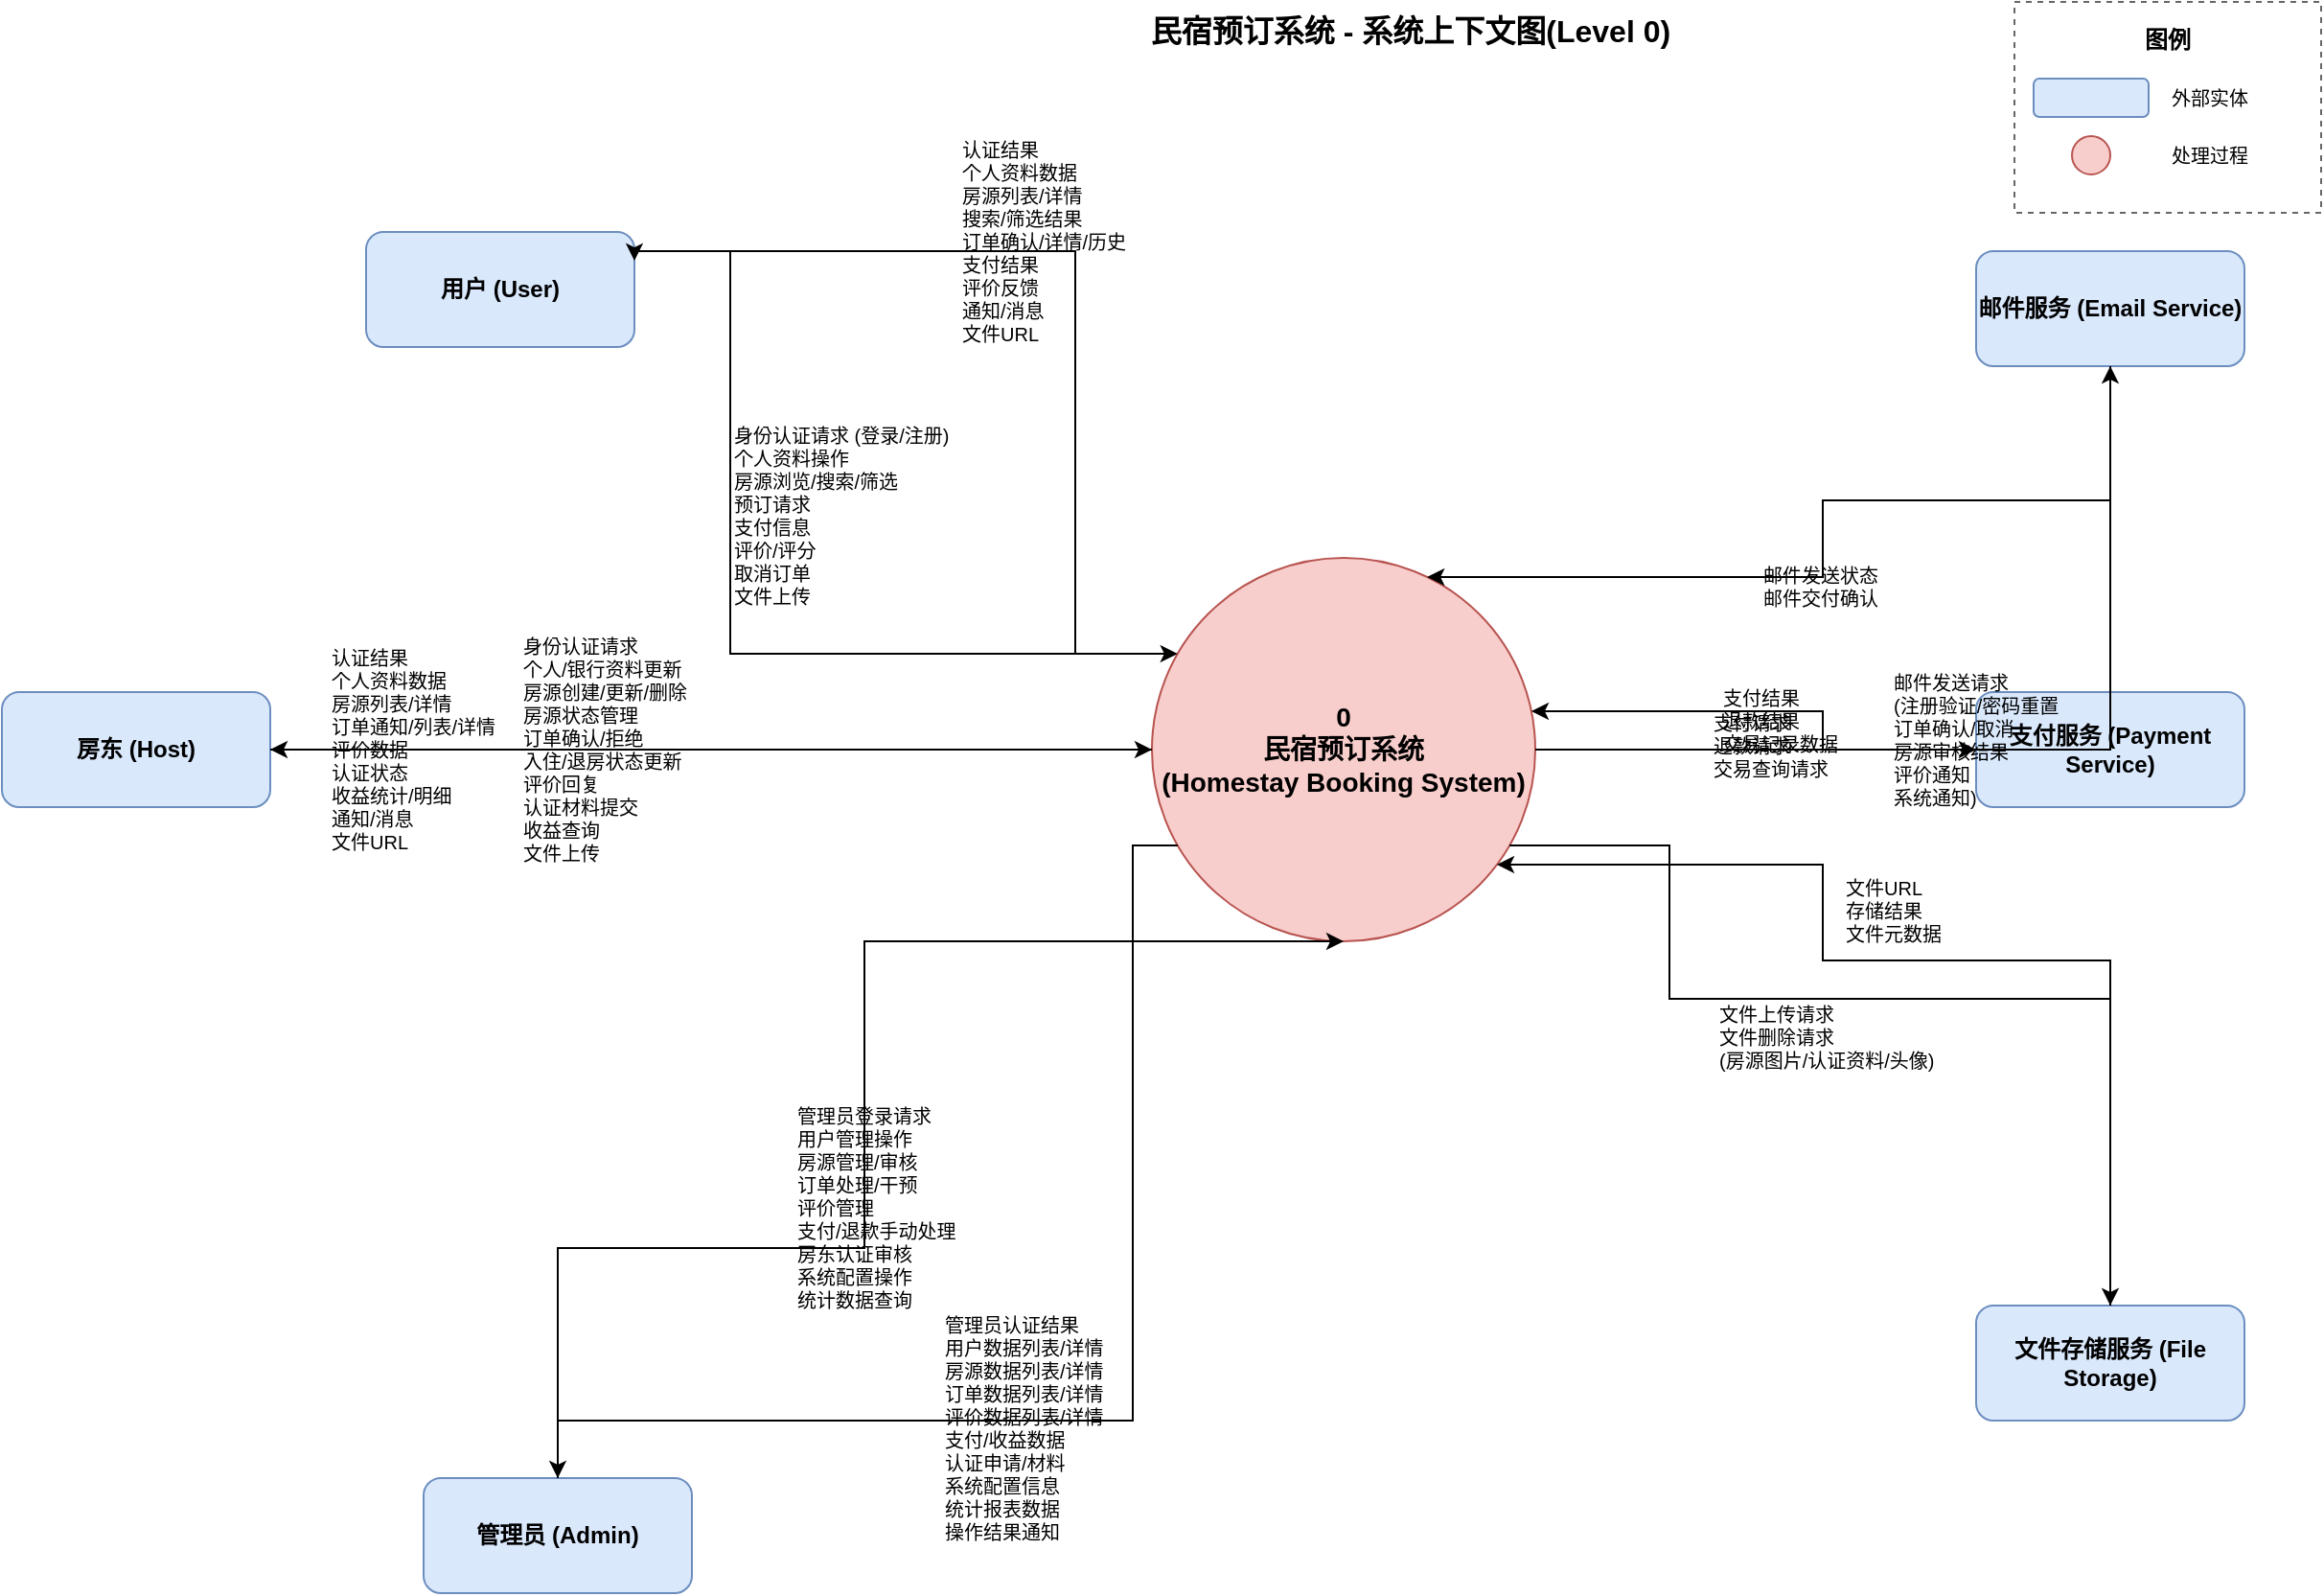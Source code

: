 <mxfile version="26.2.2">
  <diagram id="level0_context_diagram" name="系统上下文图">
    <mxGraphModel dx="2381" dy="719" grid="1" gridSize="10" guides="1" tooltips="1" connect="1" arrows="1" fold="1" page="1" pageScale="1" pageWidth="1169" pageHeight="827" math="0" shadow="0">
      <root>
        <mxCell id="0" />
        <mxCell id="1" parent="0" />
        <mxCell id="process-system" value="0&#xa;民宿预订系统&#xa;(Homestay Booking System)" style="ellipse;whiteSpace=wrap;html=1;aspect=fixed;fontSize=14;fontStyle=1;verticalAlign=middle;fillColor=#f8cecc;strokeColor=#b85450;" parent="1" vertex="1">
          <mxGeometry x="450" y="320" width="200" height="200" as="geometry" />
        </mxCell>
        <mxCell id="entity-user" value="用户 (User)" style="shape=rectangle;rounded=1;whiteSpace=wrap;html=1;fontSize=12;fontStyle=1;fillColor=#dae8fc;strokeColor=#6c8ebf;" parent="1" vertex="1">
          <mxGeometry x="40" y="150" width="140" height="60" as="geometry" />
        </mxCell>
        <mxCell id="entity-host" value="房东 (Host)" style="shape=rectangle;rounded=1;whiteSpace=wrap;html=1;fontSize=12;fontStyle=1;fillColor=#dae8fc;strokeColor=#6c8ebf;" parent="1" vertex="1">
          <mxGeometry x="-150" y="390" width="140" height="60" as="geometry" />
        </mxCell>
        <mxCell id="entity-admin" value="管理员 (Admin)" style="shape=rectangle;rounded=1;whiteSpace=wrap;html=1;fontSize=12;fontStyle=1;fillColor=#dae8fc;strokeColor=#6c8ebf;" parent="1" vertex="1">
          <mxGeometry x="70" y="800" width="140" height="60" as="geometry" />
        </mxCell>
        <mxCell id="entity-email" value="邮件服务 (Email Service)" style="shape=rectangle;rounded=1;whiteSpace=wrap;html=1;fontSize=12;fontStyle=1;fillColor=#dae8fc;strokeColor=#6c8ebf;" parent="1" vertex="1">
          <mxGeometry x="880" y="160" width="140" height="60" as="geometry" />
        </mxCell>
        <mxCell id="entity-payment" value="支付服务 (Payment Service)" style="shape=rectangle;rounded=1;whiteSpace=wrap;html=1;fontSize=12;fontStyle=1;fillColor=#dae8fc;strokeColor=#6c8ebf;" parent="1" vertex="1">
          <mxGeometry x="880" y="390" width="140" height="60" as="geometry" />
        </mxCell>
        <mxCell id="entity-storage" value="文件存储服务 (File Storage)" style="shape=rectangle;rounded=1;whiteSpace=wrap;html=1;fontSize=12;fontStyle=1;fillColor=#dae8fc;strokeColor=#6c8ebf;" parent="1" vertex="1">
          <mxGeometry x="880" y="710" width="140" height="60" as="geometry" />
        </mxCell>
        <mxCell id="df-user-input-edge" value="" style="edgeStyle=orthogonalEdgeStyle;rounded=0;orthogonalLoop=1;jettySize=auto;html=1;endArrow=classic;endFill=1;" parent="1" source="entity-user" target="process-system" edge="1">
          <mxGeometry relative="1" as="geometry">
            <Array as="points">
              <mxPoint x="230" y="160" />
              <mxPoint x="230" y="370" />
            </Array>
          </mxGeometry>
        </mxCell>
        <mxCell id="df-user-input-label" value="身份认证请求 (登录/注册)&#xa;个人资料操作&#xa;房源浏览/搜索/筛选&#xa;预订请求&#xa;支付信息&#xa;评价/评分&#xa;取消订单&#xa;文件上传" style="edgeLabel;html=1;align=left;verticalAlign=middle;resizable=0;points=[];fontSize=10;labelBackgroundColor=none;" parent="df-user-input-edge" vertex="1" connectable="0">
          <mxGeometry x="-0.3" y="-1" relative="1" as="geometry">
            <mxPoint x="1" y="15" as="offset" />
          </mxGeometry>
        </mxCell>
        <mxCell id="df-user-output-edge" value="" style="edgeStyle=orthogonalEdgeStyle;rounded=0;orthogonalLoop=1;jettySize=auto;html=1;endArrow=classic;endFill=1;entryX=1;entryY=0.25;entryDx=0;entryDy=0;" parent="1" target="entity-user" edge="1">
          <mxGeometry relative="1" as="geometry">
            <Array as="points">
              <mxPoint x="410" y="370" />
              <mxPoint x="410" y="160" />
              <mxPoint x="180" y="160" />
            </Array>
            <mxPoint x="460" y="370" as="sourcePoint" />
            <mxPoint x="300" y="159.999" as="targetPoint" />
          </mxGeometry>
        </mxCell>
        <mxCell id="df-user-output-label" value="认证结果&#xa;个人资料数据&#xa;房源列表/详情&#xa;搜索/筛选结果&#xa;订单确认/详情/历史&#xa;支付结果&#xa;评价反馈&#xa;通知/消息&#xa;文件URL" style="edgeLabel;html=1;align=left;verticalAlign=middle;resizable=0;points=[];fontSize=10;labelBackgroundColor=none;" parent="df-user-output-edge" vertex="1" connectable="0">
          <mxGeometry x="0.3" relative="1" as="geometry">
            <mxPoint x="1" y="-5" as="offset" />
          </mxGeometry>
        </mxCell>
        <mxCell id="df-host-input-edge" value="" style="edgeStyle=orthogonalEdgeStyle;rounded=0;orthogonalLoop=1;jettySize=auto;html=1;endArrow=classic;endFill=1;" parent="1" source="entity-host" target="process-system" edge="1">
          <mxGeometry relative="1" as="geometry" />
        </mxCell>
        <mxCell id="df-host-input-label" value="身份认证请求&#xa;个人/银行资料更新&#xa;房源创建/更新/删除&#xa;房源状态管理&#xa;订单确认/拒绝&#xa;入住/退房状态更新&#xa;评价回复&#xa;认证材料提交&#xa;收益查询&#xa;文件上传" style="edgeLabel;html=1;align=left;verticalAlign=middle;resizable=0;points=[];fontSize=10;labelBackgroundColor=none;" parent="df-host-input-edge" vertex="1" connectable="0">
          <mxGeometry x="-0.5" y="1" relative="1" as="geometry">
            <mxPoint x="15" y="1" as="offset" />
          </mxGeometry>
        </mxCell>
        <mxCell id="df-host-output-edge" value="" style="edgeStyle=orthogonalEdgeStyle;rounded=0;orthogonalLoop=1;jettySize=auto;html=1;endArrow=classic;endFill=1;" parent="1" source="process-system" target="entity-host" edge="1">
          <mxGeometry relative="1" as="geometry">
            <Array as="points">
              <mxPoint x="350" y="420" />
            </Array>
          </mxGeometry>
        </mxCell>
        <mxCell id="df-host-output-label" value="认证结果&#xa;个人资料数据&#xa;房源列表/详情&#xa;订单通知/列表/详情&#xa;评价数据&#xa;认证状态&#xa;收益统计/明细&#xa;通知/消息&#xa;文件URL" style="edgeLabel;html=1;align=left;verticalAlign=middle;resizable=0;points=[];fontSize=10;labelBackgroundColor=none;" parent="df-host-output-edge" vertex="1" connectable="0">
          <mxGeometry x="0.5" relative="1" as="geometry">
            <mxPoint x="-85" as="offset" />
          </mxGeometry>
        </mxCell>
        <mxCell id="df-admin-input-edge" value="" style="edgeStyle=orthogonalEdgeStyle;rounded=0;orthogonalLoop=1;jettySize=auto;html=1;endArrow=classic;endFill=1;" parent="1" source="entity-admin" target="process-system" edge="1">
          <mxGeometry relative="1" as="geometry">
            <Array as="points">
              <mxPoint x="140" y="680" />
              <mxPoint x="300" y="680" />
              <mxPoint x="300" y="520" />
            </Array>
          </mxGeometry>
        </mxCell>
        <mxCell id="df-admin-input-label" value="管理员登录请求&#xa;用户管理操作&#xa;房源管理/审核&#xa;订单处理/干预&#xa;评价管理&#xa;支付/退款手动处理&#xa;房东认证审核&#xa;系统配置操作&#xa;统计数据查询" style="edgeLabel;html=1;align=left;verticalAlign=middle;resizable=0;points=[];fontSize=10;labelBackgroundColor=none;" parent="df-admin-input-edge" vertex="1" connectable="0">
          <mxGeometry x="-0.3" y="1" relative="1" as="geometry">
            <mxPoint x="1" y="-20" as="offset" />
          </mxGeometry>
        </mxCell>
        <mxCell id="df-admin-output-edge" value="" style="edgeStyle=orthogonalEdgeStyle;rounded=0;orthogonalLoop=1;jettySize=auto;html=1;endArrow=classic;endFill=1;" parent="1" source="process-system" target="entity-admin" edge="1">
          <mxGeometry relative="1" as="geometry">
            <Array as="points">
              <mxPoint x="440" y="470" />
              <mxPoint x="440" y="770" />
              <mxPoint x="140" y="770" />
            </Array>
          </mxGeometry>
        </mxCell>
        <mxCell id="df-admin-output-label" value="管理员认证结果&#xa;用户数据列表/详情&#xa;房源数据列表/详情&#xa;订单数据列表/详情&#xa;评价数据列表/详情&#xa;支付/收益数据&#xa;认证申请/材料&#xa;系统配置信息&#xa;统计报表数据&#xa;操作结果通知" style="edgeLabel;html=1;align=left;verticalAlign=middle;resizable=0;points=[];fontSize=10;labelBackgroundColor=none;" parent="df-admin-output-edge" vertex="1" connectable="0">
          <mxGeometry x="0.3" y="-1" relative="1" as="geometry">
            <mxPoint x="1" y="5" as="offset" />
          </mxGeometry>
        </mxCell>
        <mxCell id="df-email-output-edge" value="" style="edgeStyle=orthogonalEdgeStyle;rounded=0;orthogonalLoop=1;jettySize=auto;html=1;endArrow=classic;endFill=1;" parent="1" source="process-system" target="entity-email" edge="1">
          <mxGeometry relative="1" as="geometry" />
        </mxCell>
        <mxCell id="df-email-output-label" value="邮件发送请求&#xa;(注册验证/密码重置&#xa;订单确认/取消&#xa;房源审核结果&#xa;评价通知&#xa;系统通知)" style="edgeLabel;html=1;align=left;verticalAlign=middle;resizable=0;points=[];fontSize=10;labelBackgroundColor=none;" parent="df-email-output-edge" vertex="1" connectable="0">
          <mxGeometry x="-0.3" relative="1" as="geometry">
            <mxPoint x="10" y="-5" as="offset" />
          </mxGeometry>
        </mxCell>
        <mxCell id="df-email-input-edge" value="" style="edgeStyle=orthogonalEdgeStyle;rounded=0;orthogonalLoop=1;jettySize=auto;html=1;endArrow=classic;endFill=1;" parent="1" source="entity-email" target="process-system" edge="1">
          <mxGeometry relative="1" as="geometry">
            <Array as="points">
              <mxPoint x="800" y="290" />
              <mxPoint x="800" y="330" />
            </Array>
          </mxGeometry>
        </mxCell>
        <mxCell id="df-email-input-label" value="邮件发送状态&#xa;邮件交付确认" style="edgeLabel;html=1;align=left;verticalAlign=middle;resizable=0;points=[];fontSize=10;labelBackgroundColor=none;" parent="df-email-input-edge" vertex="1" connectable="0">
          <mxGeometry x="0.3" relative="1" as="geometry">
            <mxPoint x="10" y="5" as="offset" />
          </mxGeometry>
        </mxCell>
        <mxCell id="df-payment-output-edge" value="" style="edgeStyle=orthogonalEdgeStyle;rounded=0;orthogonalLoop=1;jettySize=auto;html=1;endArrow=classic;endFill=1;" parent="1" source="process-system" target="entity-payment" edge="1">
          <mxGeometry relative="1" as="geometry" />
        </mxCell>
        <mxCell id="df-payment-output-label" value="支付请求&#xa;退款请求&#xa;交易查询请求" style="edgeLabel;html=1;align=left;verticalAlign=middle;resizable=0;points=[];fontSize=10;labelBackgroundColor=none;" parent="df-payment-output-edge" vertex="1" connectable="0">
          <mxGeometry x="-0.3" relative="1" as="geometry">
            <mxPoint x="10" y="-2" as="offset" />
          </mxGeometry>
        </mxCell>
        <mxCell id="df-payment-input-edge" value="" style="edgeStyle=orthogonalEdgeStyle;rounded=0;orthogonalLoop=1;jettySize=auto;html=1;endArrow=classic;endFill=1;" parent="1" source="entity-payment" target="process-system" edge="1">
          <mxGeometry relative="1" as="geometry">
            <Array as="points">
              <mxPoint x="800" y="420" />
              <mxPoint x="800" y="400" />
            </Array>
          </mxGeometry>
        </mxCell>
        <mxCell id="df-payment-input-label" value="支付结果&#xa;退款结果&#xa;交易记录数据" style="edgeLabel;html=1;align=left;verticalAlign=middle;resizable=0;points=[];fontSize=10;labelBackgroundColor=none;" parent="df-payment-input-edge" vertex="1" connectable="0">
          <mxGeometry x="0.3" relative="1" as="geometry">
            <mxPoint x="10" y="5" as="offset" />
          </mxGeometry>
        </mxCell>
        <mxCell id="df-storage-output-edge" value="" style="edgeStyle=orthogonalEdgeStyle;rounded=0;orthogonalLoop=1;jettySize=auto;html=1;endArrow=classic;endFill=1;" parent="1" source="process-system" target="entity-storage" edge="1">
          <mxGeometry relative="1" as="geometry">
            <Array as="points">
              <mxPoint x="720" y="470" />
              <mxPoint x="720" y="550" />
              <mxPoint x="950" y="550" />
            </Array>
          </mxGeometry>
        </mxCell>
        <mxCell id="df-storage-output-label" value="文件上传请求&#xa;文件删除请求&#xa;(房源图片/认证资料/头像)" style="edgeLabel;html=1;align=left;verticalAlign=middle;resizable=0;points=[];fontSize=10;labelBackgroundColor=none;" parent="df-storage-output-edge" vertex="1" connectable="0">
          <mxGeometry x="-0.3" relative="1" as="geometry">
            <mxPoint x="-6" y="20" as="offset" />
          </mxGeometry>
        </mxCell>
        <mxCell id="df-storage-input-edge" value="" style="edgeStyle=orthogonalEdgeStyle;rounded=0;orthogonalLoop=1;jettySize=auto;html=1;endArrow=classic;endFill=1;" parent="1" source="entity-storage" target="process-system" edge="1">
          <mxGeometry relative="1" as="geometry">
            <Array as="points">
              <mxPoint x="950" y="530" />
              <mxPoint x="800" y="530" />
              <mxPoint x="800" y="480" />
            </Array>
          </mxGeometry>
        </mxCell>
        <mxCell id="df-storage-input-label" value="文件URL&#xa;存储结果&#xa;文件元数据" style="edgeLabel;html=1;align=left;verticalAlign=middle;resizable=0;points=[];fontSize=10;labelBackgroundColor=none;" parent="df-storage-input-edge" vertex="1" connectable="0">
          <mxGeometry x="0.3" relative="1" as="geometry">
            <mxPoint x="10" y="1" as="offset" />
          </mxGeometry>
        </mxCell>
        <mxCell id="diagram-title" value="民宿预订系统 - 系统上下文图(Level 0)" style="text;html=1;strokeColor=none;fillColor=none;align=center;verticalAlign=middle;whiteSpace=wrap;rounded=0;fontSize=16;fontStyle=1" parent="1" vertex="1">
          <mxGeometry x="425" y="30" width="320" height="30" as="geometry" />
        </mxCell>
        <mxCell id="legend-container" value="" style="rounded=0;whiteSpace=wrap;html=1;fillColor=none;strokeColor=#666666;dashed=1;" parent="1" vertex="1">
          <mxGeometry x="900" y="30" width="160" height="110" as="geometry" />
        </mxCell>
        <mxCell id="legend-title" value="图例" style="text;html=1;strokeColor=none;fillColor=none;align=center;verticalAlign=middle;whiteSpace=wrap;rounded=0;fontSize=12;fontStyle=1" parent="1" vertex="1">
          <mxGeometry x="950" y="40" width="60" height="20" as="geometry" />
        </mxCell>
        <mxCell id="legend-entity" value="" style="shape=rectangle;rounded=1;whiteSpace=wrap;html=1;fontSize=10;fillColor=#dae8fc;strokeColor=#6c8ebf;" parent="1" vertex="1">
          <mxGeometry x="910" y="70" width="60" height="20" as="geometry" />
        </mxCell>
        <mxCell id="legend-entity-text" value="外部实体" style="text;html=1;strokeColor=none;fillColor=none;align=left;verticalAlign=middle;whiteSpace=wrap;rounded=0;fontSize=10;" parent="1" vertex="1">
          <mxGeometry x="980" y="70" width="60" height="20" as="geometry" />
        </mxCell>
        <mxCell id="legend-process" value="" style="ellipse;whiteSpace=wrap;html=1;aspect=fixed;fontSize=10;fillColor=#f8cecc;strokeColor=#b85450;" parent="1" vertex="1">
          <mxGeometry x="930" y="100" width="20" height="20" as="geometry" />
        </mxCell>
        <mxCell id="legend-process-text" value="处理过程" style="text;html=1;strokeColor=none;fillColor=none;align=left;verticalAlign=middle;whiteSpace=wrap;rounded=0;fontSize=10;" parent="1" vertex="1">
          <mxGeometry x="980" y="100" width="60" height="20" as="geometry" />
        </mxCell>
      </root>
    </mxGraphModel>
  </diagram>
</mxfile>

